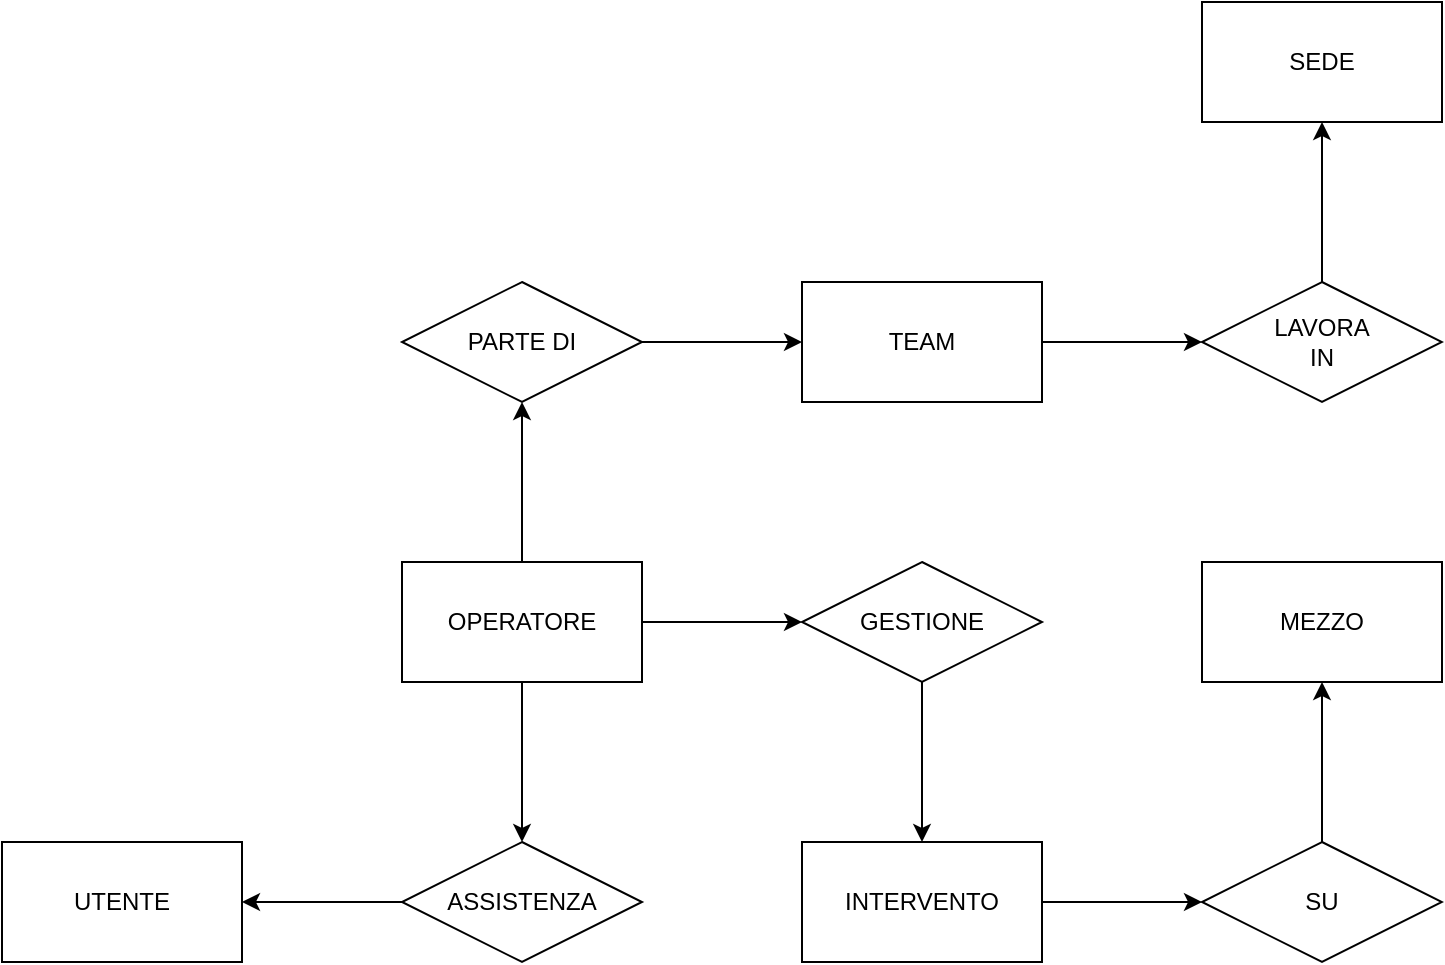 <mxfile version="26.2.13">
  <diagram id="C5RBs43oDa-KdzZeNtuy" name="Page-1">
    <mxGraphModel dx="2955" dy="1235" grid="1" gridSize="10" guides="1" tooltips="1" connect="1" arrows="1" fold="1" page="1" pageScale="1" pageWidth="827" pageHeight="1169" math="0" shadow="0">
      <root>
        <mxCell id="WIyWlLk6GJQsqaUBKTNV-0" />
        <mxCell id="WIyWlLk6GJQsqaUBKTNV-1" parent="WIyWlLk6GJQsqaUBKTNV-0" />
        <mxCell id="US27OzeC4Ig7KXlExpVx-1" style="edgeStyle=orthogonalEdgeStyle;rounded=0;orthogonalLoop=1;jettySize=auto;html=1;" parent="WIyWlLk6GJQsqaUBKTNV-1" source="US27OzeC4Ig7KXlExpVx-0" edge="1">
          <mxGeometry relative="1" as="geometry">
            <mxPoint x="140.0" y="230" as="targetPoint" />
          </mxGeometry>
        </mxCell>
        <mxCell id="ZyqBTzjTeJVdCbaPTQHK-3" style="edgeStyle=orthogonalEdgeStyle;rounded=0;orthogonalLoop=1;jettySize=auto;html=1;" edge="1" parent="WIyWlLk6GJQsqaUBKTNV-1" source="US27OzeC4Ig7KXlExpVx-0" target="US27OzeC4Ig7KXlExpVx-7">
          <mxGeometry relative="1" as="geometry" />
        </mxCell>
        <mxCell id="ZyqBTzjTeJVdCbaPTQHK-6" style="edgeStyle=orthogonalEdgeStyle;rounded=0;orthogonalLoop=1;jettySize=auto;html=1;" edge="1" parent="WIyWlLk6GJQsqaUBKTNV-1" source="US27OzeC4Ig7KXlExpVx-0">
          <mxGeometry relative="1" as="geometry">
            <mxPoint x="140" y="450" as="targetPoint" />
          </mxGeometry>
        </mxCell>
        <mxCell id="US27OzeC4Ig7KXlExpVx-0" value="OPERATORE" style="rounded=0;whiteSpace=wrap;html=1;" parent="WIyWlLk6GJQsqaUBKTNV-1" vertex="1">
          <mxGeometry x="80" y="310" width="120" height="60" as="geometry" />
        </mxCell>
        <mxCell id="ZyqBTzjTeJVdCbaPTQHK-14" style="edgeStyle=orthogonalEdgeStyle;rounded=0;orthogonalLoop=1;jettySize=auto;html=1;" edge="1" parent="WIyWlLk6GJQsqaUBKTNV-1" source="US27OzeC4Ig7KXlExpVx-2" target="US27OzeC4Ig7KXlExpVx-4">
          <mxGeometry relative="1" as="geometry" />
        </mxCell>
        <mxCell id="US27OzeC4Ig7KXlExpVx-2" value="PARTE DI" style="rhombus;whiteSpace=wrap;html=1;" parent="WIyWlLk6GJQsqaUBKTNV-1" vertex="1">
          <mxGeometry x="80" y="170" width="120" height="60" as="geometry" />
        </mxCell>
        <mxCell id="ZyqBTzjTeJVdCbaPTQHK-1" style="edgeStyle=orthogonalEdgeStyle;rounded=0;orthogonalLoop=1;jettySize=auto;html=1;" edge="1" parent="WIyWlLk6GJQsqaUBKTNV-1" source="US27OzeC4Ig7KXlExpVx-4" target="US27OzeC4Ig7KXlExpVx-8">
          <mxGeometry relative="1" as="geometry" />
        </mxCell>
        <mxCell id="US27OzeC4Ig7KXlExpVx-4" value="TEAM" style="rounded=0;whiteSpace=wrap;html=1;" parent="WIyWlLk6GJQsqaUBKTNV-1" vertex="1">
          <mxGeometry x="280" y="170" width="120" height="60" as="geometry" />
        </mxCell>
        <mxCell id="ZyqBTzjTeJVdCbaPTQHK-5" style="edgeStyle=orthogonalEdgeStyle;rounded=0;orthogonalLoop=1;jettySize=auto;html=1;" edge="1" parent="WIyWlLk6GJQsqaUBKTNV-1" source="US27OzeC4Ig7KXlExpVx-7" target="ZyqBTzjTeJVdCbaPTQHK-4">
          <mxGeometry relative="1" as="geometry" />
        </mxCell>
        <mxCell id="US27OzeC4Ig7KXlExpVx-7" value="GESTIONE" style="rhombus;whiteSpace=wrap;html=1;" parent="WIyWlLk6GJQsqaUBKTNV-1" vertex="1">
          <mxGeometry x="280" y="310" width="120" height="60" as="geometry" />
        </mxCell>
        <mxCell id="ZyqBTzjTeJVdCbaPTQHK-2" style="edgeStyle=orthogonalEdgeStyle;rounded=0;orthogonalLoop=1;jettySize=auto;html=1;" edge="1" parent="WIyWlLk6GJQsqaUBKTNV-1" source="US27OzeC4Ig7KXlExpVx-8" target="US27OzeC4Ig7KXlExpVx-10">
          <mxGeometry relative="1" as="geometry" />
        </mxCell>
        <mxCell id="US27OzeC4Ig7KXlExpVx-8" value="LAVORA&lt;div&gt;IN&lt;/div&gt;" style="rhombus;whiteSpace=wrap;html=1;" parent="WIyWlLk6GJQsqaUBKTNV-1" vertex="1">
          <mxGeometry x="480" y="170" width="120" height="60" as="geometry" />
        </mxCell>
        <mxCell id="US27OzeC4Ig7KXlExpVx-10" value="SEDE" style="rounded=0;whiteSpace=wrap;html=1;" parent="WIyWlLk6GJQsqaUBKTNV-1" vertex="1">
          <mxGeometry x="480" y="30" width="120" height="60" as="geometry" />
        </mxCell>
        <mxCell id="ZyqBTzjTeJVdCbaPTQHK-10" style="edgeStyle=orthogonalEdgeStyle;rounded=0;orthogonalLoop=1;jettySize=auto;html=1;" edge="1" parent="WIyWlLk6GJQsqaUBKTNV-1" source="ZyqBTzjTeJVdCbaPTQHK-4">
          <mxGeometry relative="1" as="geometry">
            <mxPoint x="480" y="480" as="targetPoint" />
          </mxGeometry>
        </mxCell>
        <mxCell id="ZyqBTzjTeJVdCbaPTQHK-4" value="INTERVENTO" style="rounded=0;whiteSpace=wrap;html=1;" vertex="1" parent="WIyWlLk6GJQsqaUBKTNV-1">
          <mxGeometry x="280" y="450" width="120" height="60" as="geometry" />
        </mxCell>
        <mxCell id="ZyqBTzjTeJVdCbaPTQHK-8" style="edgeStyle=orthogonalEdgeStyle;rounded=0;orthogonalLoop=1;jettySize=auto;html=1;" edge="1" parent="WIyWlLk6GJQsqaUBKTNV-1" source="ZyqBTzjTeJVdCbaPTQHK-7">
          <mxGeometry relative="1" as="geometry">
            <mxPoint x="1.137e-13" y="480" as="targetPoint" />
          </mxGeometry>
        </mxCell>
        <mxCell id="ZyqBTzjTeJVdCbaPTQHK-7" value="ASSISTENZA" style="rhombus;whiteSpace=wrap;html=1;" vertex="1" parent="WIyWlLk6GJQsqaUBKTNV-1">
          <mxGeometry x="80" y="450" width="120" height="60" as="geometry" />
        </mxCell>
        <mxCell id="ZyqBTzjTeJVdCbaPTQHK-9" value="UTENTE" style="rounded=0;whiteSpace=wrap;html=1;" vertex="1" parent="WIyWlLk6GJQsqaUBKTNV-1">
          <mxGeometry x="-120" y="450" width="120" height="60" as="geometry" />
        </mxCell>
        <mxCell id="ZyqBTzjTeJVdCbaPTQHK-13" style="edgeStyle=orthogonalEdgeStyle;rounded=0;orthogonalLoop=1;jettySize=auto;html=1;entryX=0.5;entryY=1;entryDx=0;entryDy=0;" edge="1" parent="WIyWlLk6GJQsqaUBKTNV-1" source="ZyqBTzjTeJVdCbaPTQHK-11" target="ZyqBTzjTeJVdCbaPTQHK-12">
          <mxGeometry relative="1" as="geometry" />
        </mxCell>
        <mxCell id="ZyqBTzjTeJVdCbaPTQHK-11" value="SU" style="rhombus;whiteSpace=wrap;html=1;" vertex="1" parent="WIyWlLk6GJQsqaUBKTNV-1">
          <mxGeometry x="480" y="450" width="120" height="60" as="geometry" />
        </mxCell>
        <mxCell id="ZyqBTzjTeJVdCbaPTQHK-12" value="MEZZO" style="rounded=0;whiteSpace=wrap;html=1;" vertex="1" parent="WIyWlLk6GJQsqaUBKTNV-1">
          <mxGeometry x="480" y="310" width="120" height="60" as="geometry" />
        </mxCell>
      </root>
    </mxGraphModel>
  </diagram>
</mxfile>
